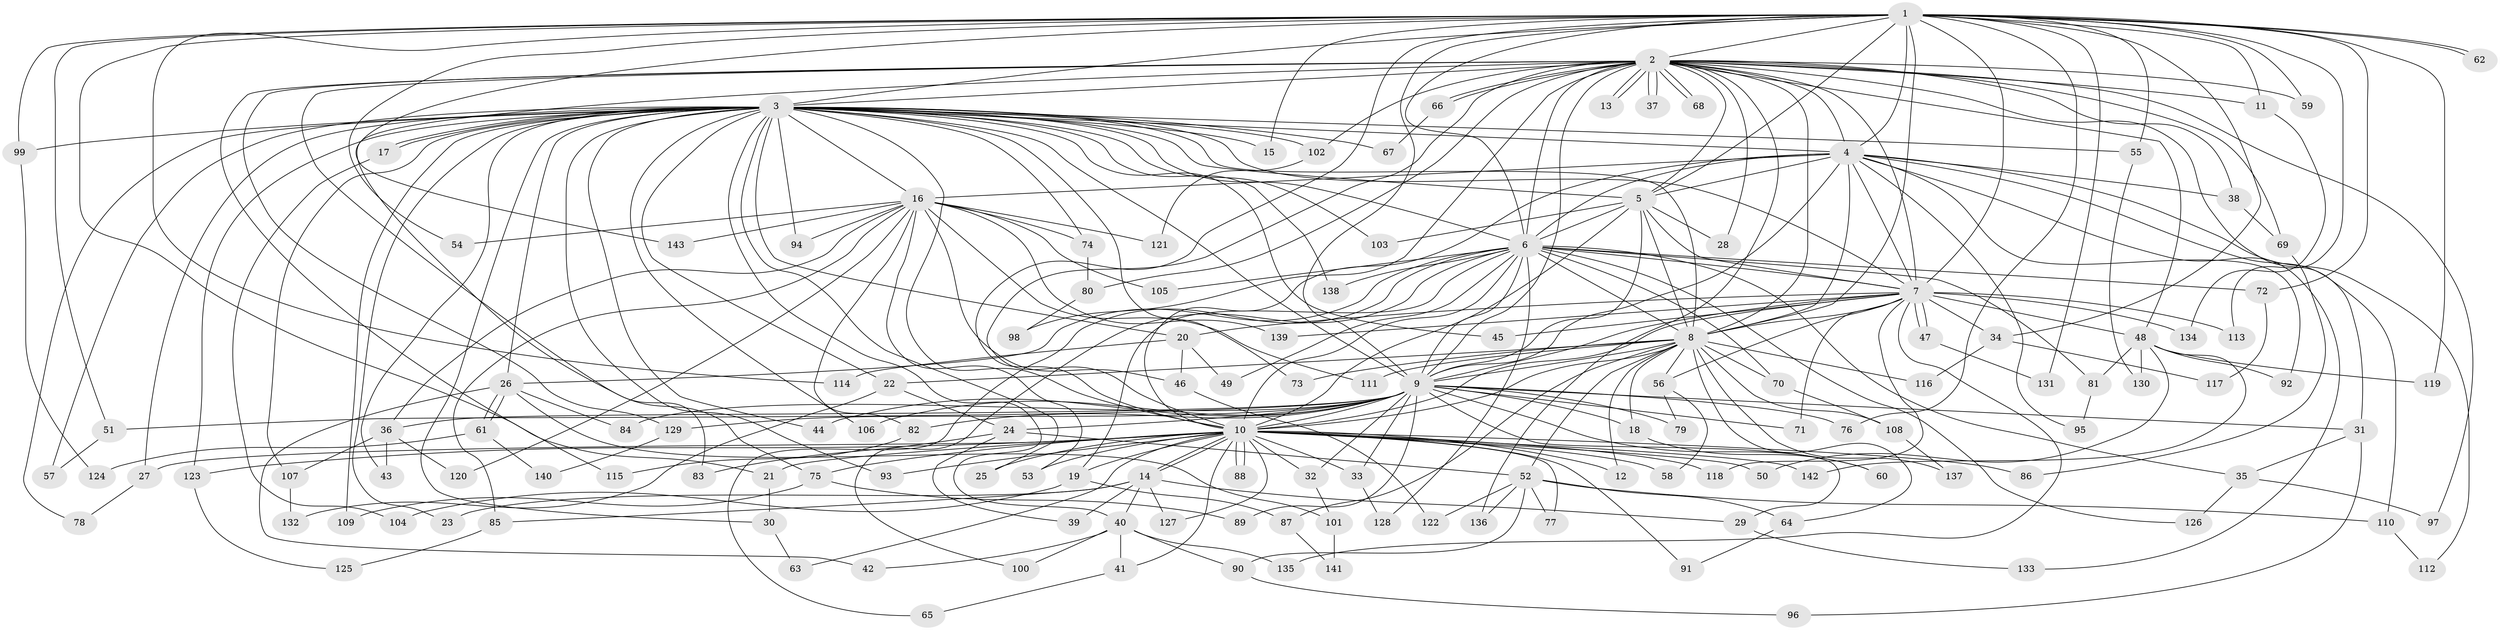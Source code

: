 // coarse degree distribution, {27: 0.009174311926605505, 31: 0.009174311926605505, 37: 0.009174311926605505, 15: 0.009174311926605505, 10: 0.009174311926605505, 22: 0.01834862385321101, 20: 0.009174311926605505, 25: 0.009174311926605505, 34: 0.009174311926605505, 3: 0.21100917431192662, 2: 0.5412844036697247, 9: 0.01834862385321101, 16: 0.009174311926605505, 4: 0.06422018348623854, 6: 0.027522935779816515, 5: 0.009174311926605505, 7: 0.009174311926605505, 8: 0.01834862385321101}
// Generated by graph-tools (version 1.1) at 2025/51/02/27/25 19:51:51]
// undirected, 143 vertices, 311 edges
graph export_dot {
graph [start="1"]
  node [color=gray90,style=filled];
  1;
  2;
  3;
  4;
  5;
  6;
  7;
  8;
  9;
  10;
  11;
  12;
  13;
  14;
  15;
  16;
  17;
  18;
  19;
  20;
  21;
  22;
  23;
  24;
  25;
  26;
  27;
  28;
  29;
  30;
  31;
  32;
  33;
  34;
  35;
  36;
  37;
  38;
  39;
  40;
  41;
  42;
  43;
  44;
  45;
  46;
  47;
  48;
  49;
  50;
  51;
  52;
  53;
  54;
  55;
  56;
  57;
  58;
  59;
  60;
  61;
  62;
  63;
  64;
  65;
  66;
  67;
  68;
  69;
  70;
  71;
  72;
  73;
  74;
  75;
  76;
  77;
  78;
  79;
  80;
  81;
  82;
  83;
  84;
  85;
  86;
  87;
  88;
  89;
  90;
  91;
  92;
  93;
  94;
  95;
  96;
  97;
  98;
  99;
  100;
  101;
  102;
  103;
  104;
  105;
  106;
  107;
  108;
  109;
  110;
  111;
  112;
  113;
  114;
  115;
  116;
  117;
  118;
  119;
  120;
  121;
  122;
  123;
  124;
  125;
  126;
  127;
  128;
  129;
  130;
  131;
  132;
  133;
  134;
  135;
  136;
  137;
  138;
  139;
  140;
  141;
  142;
  143;
  1 -- 2;
  1 -- 3;
  1 -- 4;
  1 -- 5;
  1 -- 6;
  1 -- 7;
  1 -- 8;
  1 -- 9;
  1 -- 10;
  1 -- 11;
  1 -- 15;
  1 -- 21;
  1 -- 34;
  1 -- 51;
  1 -- 54;
  1 -- 55;
  1 -- 59;
  1 -- 62;
  1 -- 62;
  1 -- 72;
  1 -- 76;
  1 -- 99;
  1 -- 113;
  1 -- 114;
  1 -- 119;
  1 -- 131;
  1 -- 143;
  2 -- 3;
  2 -- 4;
  2 -- 5;
  2 -- 6;
  2 -- 7;
  2 -- 8;
  2 -- 9;
  2 -- 10;
  2 -- 11;
  2 -- 13;
  2 -- 13;
  2 -- 28;
  2 -- 31;
  2 -- 37;
  2 -- 37;
  2 -- 38;
  2 -- 48;
  2 -- 59;
  2 -- 66;
  2 -- 66;
  2 -- 68;
  2 -- 68;
  2 -- 69;
  2 -- 75;
  2 -- 80;
  2 -- 83;
  2 -- 97;
  2 -- 98;
  2 -- 102;
  2 -- 115;
  2 -- 129;
  2 -- 136;
  3 -- 4;
  3 -- 5;
  3 -- 6;
  3 -- 7;
  3 -- 8;
  3 -- 9;
  3 -- 10;
  3 -- 15;
  3 -- 16;
  3 -- 17;
  3 -- 17;
  3 -- 20;
  3 -- 22;
  3 -- 23;
  3 -- 25;
  3 -- 26;
  3 -- 27;
  3 -- 30;
  3 -- 40;
  3 -- 43;
  3 -- 44;
  3 -- 45;
  3 -- 55;
  3 -- 57;
  3 -- 67;
  3 -- 73;
  3 -- 74;
  3 -- 78;
  3 -- 93;
  3 -- 94;
  3 -- 99;
  3 -- 102;
  3 -- 103;
  3 -- 106;
  3 -- 107;
  3 -- 109;
  3 -- 123;
  3 -- 138;
  4 -- 5;
  4 -- 6;
  4 -- 7;
  4 -- 8;
  4 -- 9;
  4 -- 10;
  4 -- 16;
  4 -- 38;
  4 -- 92;
  4 -- 95;
  4 -- 110;
  4 -- 112;
  4 -- 133;
  5 -- 6;
  5 -- 7;
  5 -- 8;
  5 -- 9;
  5 -- 10;
  5 -- 28;
  5 -- 103;
  6 -- 7;
  6 -- 8;
  6 -- 9;
  6 -- 10;
  6 -- 19;
  6 -- 26;
  6 -- 35;
  6 -- 49;
  6 -- 65;
  6 -- 70;
  6 -- 72;
  6 -- 81;
  6 -- 100;
  6 -- 105;
  6 -- 126;
  6 -- 128;
  6 -- 138;
  7 -- 8;
  7 -- 9;
  7 -- 10;
  7 -- 20;
  7 -- 34;
  7 -- 45;
  7 -- 47;
  7 -- 47;
  7 -- 48;
  7 -- 56;
  7 -- 71;
  7 -- 113;
  7 -- 118;
  7 -- 134;
  7 -- 135;
  7 -- 139;
  8 -- 9;
  8 -- 10;
  8 -- 12;
  8 -- 18;
  8 -- 22;
  8 -- 52;
  8 -- 56;
  8 -- 64;
  8 -- 70;
  8 -- 73;
  8 -- 87;
  8 -- 108;
  8 -- 111;
  8 -- 116;
  8 -- 137;
  9 -- 10;
  9 -- 18;
  9 -- 24;
  9 -- 29;
  9 -- 31;
  9 -- 32;
  9 -- 33;
  9 -- 36;
  9 -- 44;
  9 -- 51;
  9 -- 60;
  9 -- 71;
  9 -- 76;
  9 -- 79;
  9 -- 82;
  9 -- 84;
  9 -- 89;
  9 -- 106;
  9 -- 129;
  10 -- 12;
  10 -- 14;
  10 -- 14;
  10 -- 19;
  10 -- 21;
  10 -- 25;
  10 -- 27;
  10 -- 32;
  10 -- 33;
  10 -- 41;
  10 -- 50;
  10 -- 53;
  10 -- 58;
  10 -- 63;
  10 -- 75;
  10 -- 77;
  10 -- 86;
  10 -- 88;
  10 -- 88;
  10 -- 91;
  10 -- 93;
  10 -- 118;
  10 -- 123;
  10 -- 127;
  10 -- 142;
  11 -- 134;
  14 -- 23;
  14 -- 29;
  14 -- 39;
  14 -- 40;
  14 -- 85;
  14 -- 127;
  16 -- 36;
  16 -- 46;
  16 -- 53;
  16 -- 54;
  16 -- 74;
  16 -- 82;
  16 -- 85;
  16 -- 94;
  16 -- 105;
  16 -- 111;
  16 -- 120;
  16 -- 121;
  16 -- 139;
  16 -- 143;
  17 -- 104;
  18 -- 60;
  19 -- 87;
  19 -- 104;
  20 -- 46;
  20 -- 49;
  20 -- 114;
  21 -- 30;
  22 -- 24;
  22 -- 132;
  24 -- 39;
  24 -- 52;
  24 -- 83;
  26 -- 42;
  26 -- 61;
  26 -- 61;
  26 -- 84;
  26 -- 101;
  27 -- 78;
  29 -- 133;
  30 -- 63;
  31 -- 35;
  31 -- 96;
  32 -- 101;
  33 -- 128;
  34 -- 116;
  34 -- 117;
  35 -- 97;
  35 -- 126;
  36 -- 43;
  36 -- 107;
  36 -- 120;
  38 -- 69;
  40 -- 41;
  40 -- 42;
  40 -- 90;
  40 -- 100;
  40 -- 135;
  41 -- 65;
  46 -- 122;
  47 -- 131;
  48 -- 50;
  48 -- 81;
  48 -- 92;
  48 -- 119;
  48 -- 130;
  48 -- 142;
  51 -- 57;
  52 -- 64;
  52 -- 77;
  52 -- 90;
  52 -- 110;
  52 -- 122;
  52 -- 136;
  55 -- 130;
  56 -- 58;
  56 -- 79;
  61 -- 124;
  61 -- 140;
  64 -- 91;
  66 -- 67;
  69 -- 86;
  70 -- 108;
  72 -- 117;
  74 -- 80;
  75 -- 89;
  75 -- 109;
  80 -- 98;
  81 -- 95;
  82 -- 115;
  85 -- 125;
  87 -- 141;
  90 -- 96;
  99 -- 124;
  101 -- 141;
  102 -- 121;
  107 -- 132;
  108 -- 137;
  110 -- 112;
  123 -- 125;
  129 -- 140;
}
